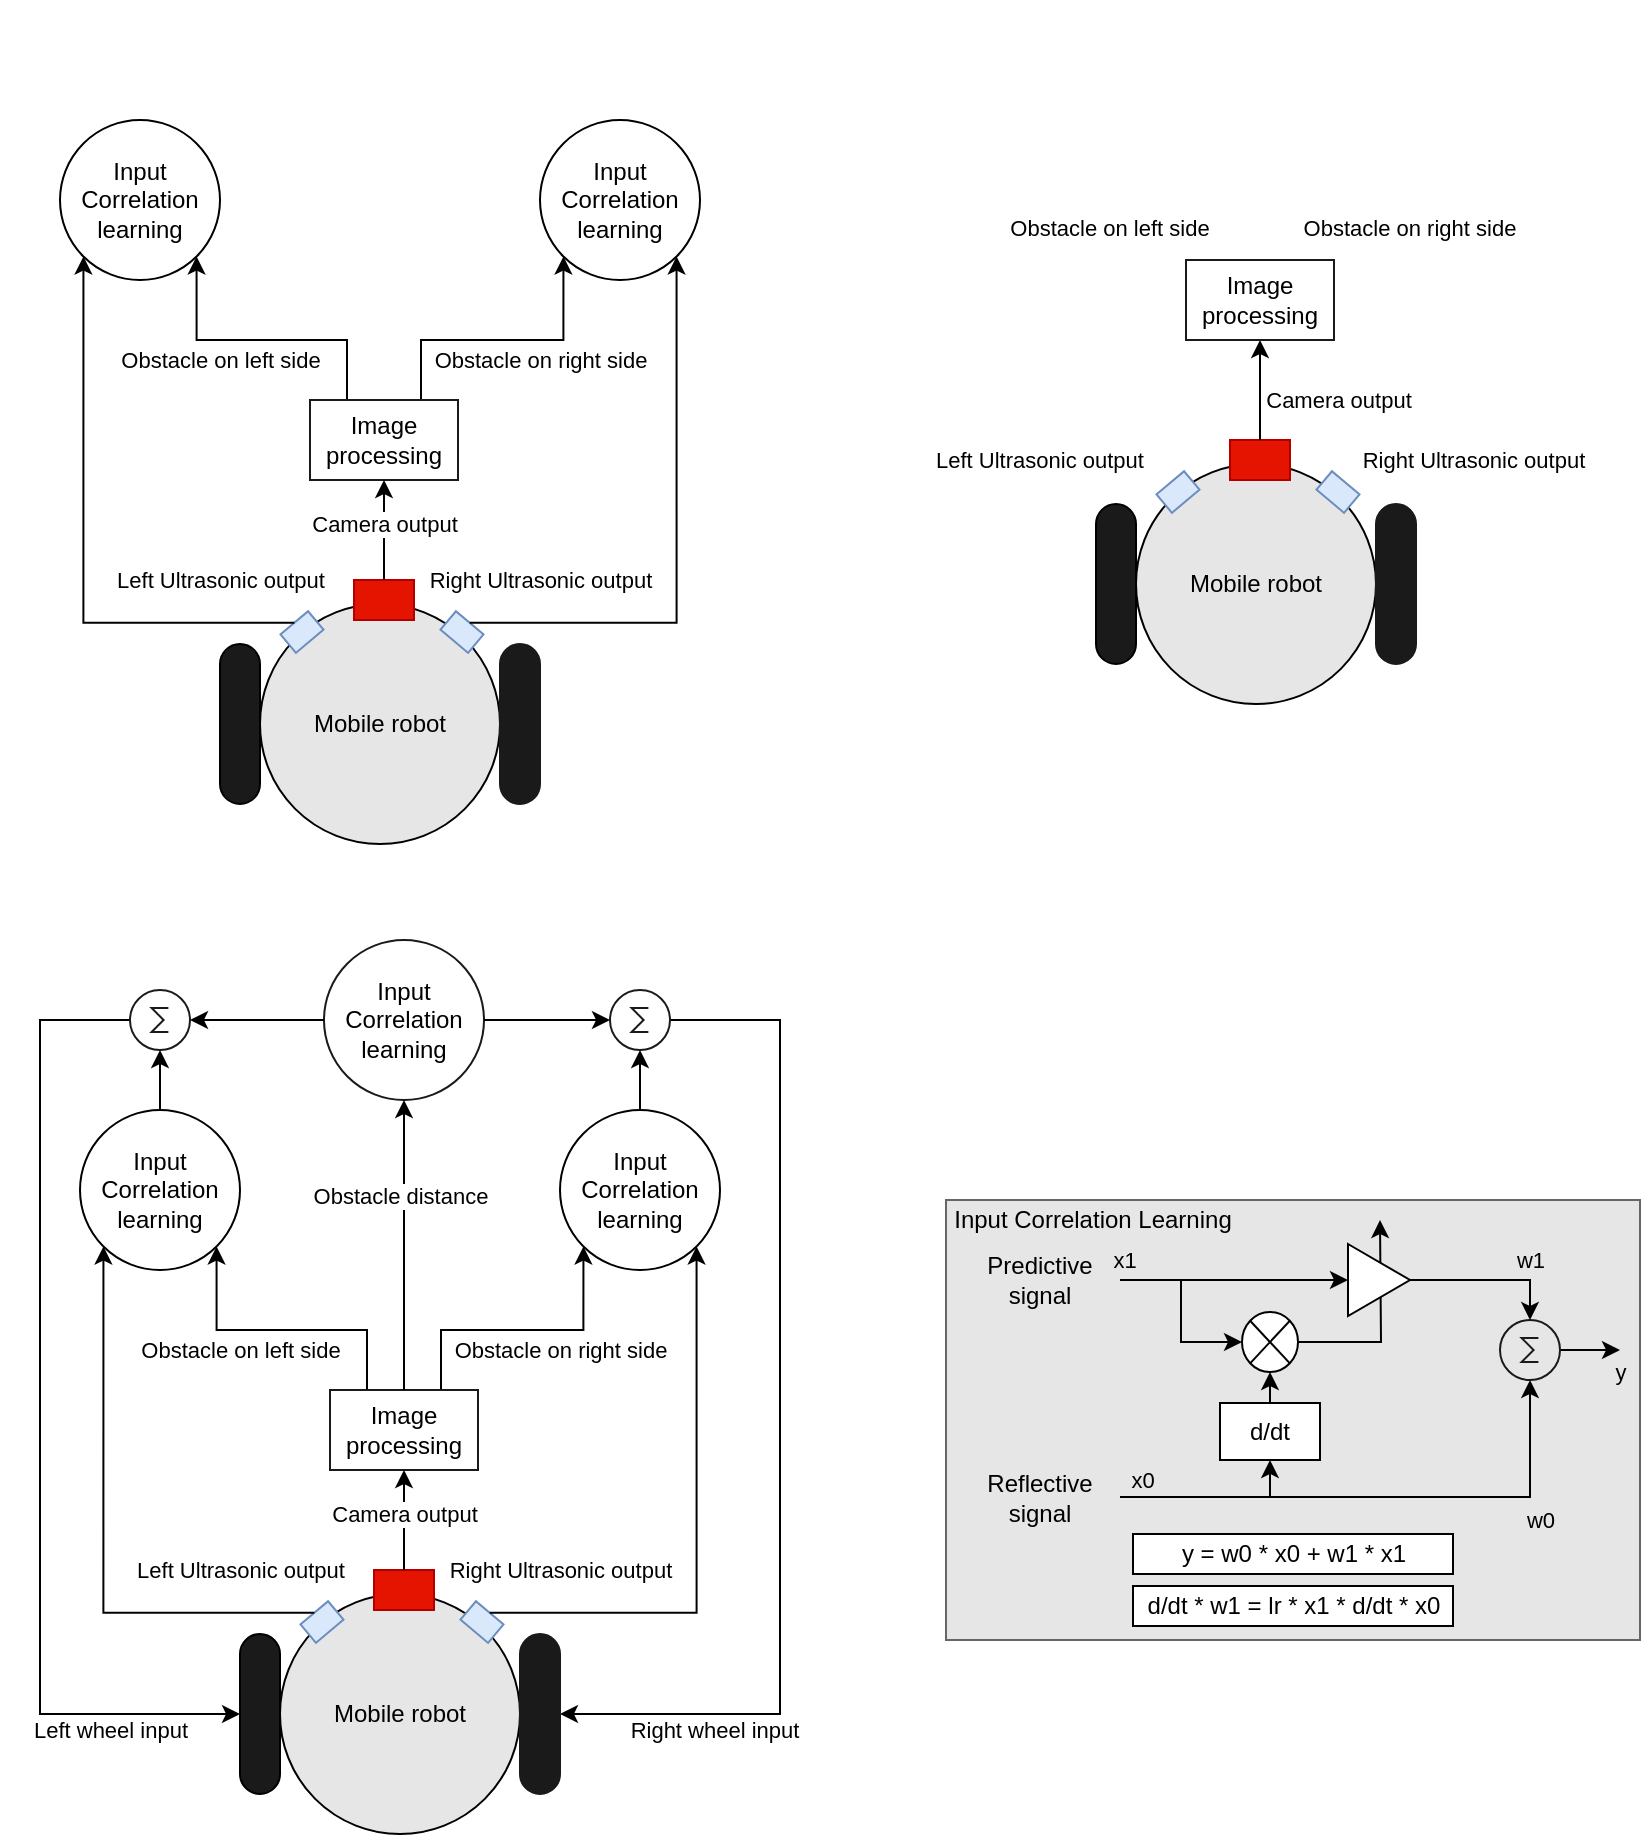 <mxfile version="13.7.9" type="device"><diagram id="PQQ7QQNT9K5ZtWagaVmf" name="Page-1"><mxGraphModel dx="1422" dy="816" grid="1" gridSize="10" guides="1" tooltips="1" connect="1" arrows="1" fold="1" page="1" pageScale="1" pageWidth="850" pageHeight="1100" math="0" shadow="0"><root><mxCell id="0"/><mxCell id="1" parent="0"/><mxCell id="y2goOt3rY5bZYUFsdDs7-67" value="" style="rounded=0;whiteSpace=wrap;html=1;fillColor=#E6E6E6;strokeColor=#666666;fontColor=#333333;" vertex="1" parent="1"><mxGeometry x="473" y="600" width="347" height="220" as="geometry"/></mxCell><mxCell id="QdhXsIBtdnqay_V3EXk9-39" value="" style="group;rotation=-180;" parent="1" vertex="1" connectable="0"><mxGeometry x="550" y="220" width="160" height="132.03" as="geometry"/></mxCell><mxCell id="QdhXsIBtdnqay_V3EXk9-40" value="Mobile robot" style="ellipse;whiteSpace=wrap;html=1;aspect=fixed;fillColor=#E6E6E6;rotation=0;" parent="QdhXsIBtdnqay_V3EXk9-39" vertex="1"><mxGeometry x="18" y="12" width="120" height="120" as="geometry"/></mxCell><mxCell id="QdhXsIBtdnqay_V3EXk9-41" value="" style="rounded=0;whiteSpace=wrap;html=1;fillColor=#e51400;rotation=-180;strokeColor=#B20000;fontColor=#ffffff;" parent="QdhXsIBtdnqay_V3EXk9-39" vertex="1"><mxGeometry x="65" width="30" height="20" as="geometry"/></mxCell><mxCell id="QdhXsIBtdnqay_V3EXk9-42" value="" style="rounded=1;whiteSpace=wrap;html=1;fillColor=#1A1A1A;rotation=-180;arcSize=50;" parent="QdhXsIBtdnqay_V3EXk9-39" vertex="1"><mxGeometry x="-2" y="32" width="20" height="80" as="geometry"/></mxCell><mxCell id="QdhXsIBtdnqay_V3EXk9-43" value="" style="rounded=1;whiteSpace=wrap;html=1;rotation=-180;fillColor=#1A1A1A;fontColor=#333333;strokeColor=#1A1A1A;arcSize=50;" parent="QdhXsIBtdnqay_V3EXk9-39" vertex="1"><mxGeometry x="138" y="32" width="20" height="80" as="geometry"/></mxCell><mxCell id="QdhXsIBtdnqay_V3EXk9-44" value="" style="rounded=0;whiteSpace=wrap;html=1;fillColor=#dae8fc;rotation=-140;strokeColor=#6c8ebf;" parent="QdhXsIBtdnqay_V3EXk9-39" vertex="1"><mxGeometry x="110" y="20" width="18" height="12.03" as="geometry"/></mxCell><mxCell id="QdhXsIBtdnqay_V3EXk9-45" value="" style="rounded=0;whiteSpace=wrap;html=1;fillColor=#dae8fc;rotation=-220;strokeColor=#6c8ebf;" parent="QdhXsIBtdnqay_V3EXk9-39" vertex="1"><mxGeometry x="30" y="20" width="18" height="12.03" as="geometry"/></mxCell><mxCell id="QdhXsIBtdnqay_V3EXk9-61" style="edgeStyle=orthogonalEdgeStyle;rounded=0;orthogonalLoop=1;jettySize=auto;html=1;exitX=0.5;exitY=1;exitDx=0;exitDy=0;entryX=0.5;entryY=1;entryDx=0;entryDy=0;" parent="1" source="QdhXsIBtdnqay_V3EXk9-41" target="QdhXsIBtdnqay_V3EXk9-63" edge="1"><mxGeometry relative="1" as="geometry"><mxPoint x="632" y="180" as="targetPoint"/></mxGeometry></mxCell><mxCell id="QdhXsIBtdnqay_V3EXk9-62" value="Camera output" style="edgeLabel;html=1;align=center;verticalAlign=middle;resizable=0;points=[];" parent="QdhXsIBtdnqay_V3EXk9-61" vertex="1" connectable="0"><mxGeometry x="0.26" y="-1" relative="1" as="geometry"><mxPoint x="38" y="11.33" as="offset"/></mxGeometry></mxCell><mxCell id="QdhXsIBtdnqay_V3EXk9-63" value="Image processing" style="rounded=0;whiteSpace=wrap;html=1;strokeColor=#1A1A1A;fillColor=none;" parent="1" vertex="1"><mxGeometry x="593" y="130" width="74" height="40" as="geometry"/></mxCell><mxCell id="QdhXsIBtdnqay_V3EXk9-65" value="&lt;meta charset=&quot;utf-8&quot;&gt;&lt;span style=&quot;color: rgb(0, 0, 0); font-family: helvetica; font-size: 11px; font-style: normal; font-weight: 400; letter-spacing: normal; text-align: center; text-indent: 0px; text-transform: none; word-spacing: 0px; background-color: rgb(255, 255, 255); display: inline; float: none;&quot;&gt;Right Ultrasonic output&lt;/span&gt;" style="text;html=1;strokeColor=none;fillColor=none;align=center;verticalAlign=middle;whiteSpace=wrap;rounded=0;" parent="1" vertex="1"><mxGeometry x="667" y="220" width="140" height="20" as="geometry"/></mxCell><mxCell id="QdhXsIBtdnqay_V3EXk9-66" value="&lt;span style=&quot;font-size: 11px ; background-color: rgb(255 , 255 , 255)&quot;&gt;Left Ultrasonic output&lt;/span&gt;" style="text;html=1;strokeColor=none;fillColor=none;align=center;verticalAlign=middle;whiteSpace=wrap;rounded=0;" parent="1" vertex="1"><mxGeometry x="460" y="220" width="120" height="20" as="geometry"/></mxCell><mxCell id="QdhXsIBtdnqay_V3EXk9-67" value="&lt;meta charset=&quot;utf-8&quot;&gt;&lt;span style=&quot;color: rgb(0, 0, 0); font-family: helvetica; font-size: 11px; font-style: normal; font-weight: 400; letter-spacing: normal; text-indent: 0px; text-transform: none; word-spacing: 0px; background-color: rgb(255, 255, 255); display: inline; float: none;&quot;&gt;Obstacle on left side&lt;/span&gt;" style="text;whiteSpace=wrap;html=1;align=center;" parent="1" vertex="1"><mxGeometry x="500" y="100" width="110" height="30" as="geometry"/></mxCell><mxCell id="QdhXsIBtdnqay_V3EXk9-68" value="&lt;span style=&quot;color: rgb(0 , 0 , 0) ; font-family: &amp;#34;helvetica&amp;#34; ; font-size: 11px ; font-style: normal ; font-weight: 400 ; letter-spacing: normal ; text-indent: 0px ; text-transform: none ; word-spacing: 0px ; background-color: rgb(255 , 255 , 255) ; display: inline ; float: none&quot;&gt;Obstacle on right side&lt;/span&gt;" style="text;whiteSpace=wrap;html=1;align=center;" parent="1" vertex="1"><mxGeometry x="650" y="100" width="110" height="30" as="geometry"/></mxCell><mxCell id="y2goOt3rY5bZYUFsdDs7-1" value="" style="group" vertex="1" connectable="0" parent="1"><mxGeometry width="370" height="422.03" as="geometry"/></mxCell><mxCell id="QdhXsIBtdnqay_V3EXk9-10" value="" style="group;rotation=-180;" parent="y2goOt3rY5bZYUFsdDs7-1" vertex="1" connectable="0"><mxGeometry x="110" y="290" width="160" height="132.03" as="geometry"/></mxCell><mxCell id="QdhXsIBtdnqay_V3EXk9-1" value="Mobile robot" style="ellipse;whiteSpace=wrap;html=1;aspect=fixed;fillColor=#E6E6E6;rotation=0;" parent="QdhXsIBtdnqay_V3EXk9-10" vertex="1"><mxGeometry x="20" y="12" width="120" height="120" as="geometry"/></mxCell><mxCell id="QdhXsIBtdnqay_V3EXk9-4" value="" style="rounded=0;whiteSpace=wrap;html=1;fillColor=#e51400;rotation=-180;strokeColor=#B20000;fontColor=#ffffff;" parent="QdhXsIBtdnqay_V3EXk9-10" vertex="1"><mxGeometry x="67" width="30" height="20" as="geometry"/></mxCell><mxCell id="QdhXsIBtdnqay_V3EXk9-5" value="" style="rounded=1;whiteSpace=wrap;html=1;fillColor=#1A1A1A;rotation=-180;arcSize=50;" parent="QdhXsIBtdnqay_V3EXk9-10" vertex="1"><mxGeometry y="32" width="20" height="80" as="geometry"/></mxCell><mxCell id="QdhXsIBtdnqay_V3EXk9-6" value="" style="rounded=1;whiteSpace=wrap;html=1;rotation=-180;fillColor=#1A1A1A;fontColor=#333333;strokeColor=#1A1A1A;arcSize=50;" parent="QdhXsIBtdnqay_V3EXk9-10" vertex="1"><mxGeometry x="140" y="32" width="20" height="80" as="geometry"/></mxCell><mxCell id="QdhXsIBtdnqay_V3EXk9-7" value="" style="rounded=0;whiteSpace=wrap;html=1;fillColor=#dae8fc;rotation=-140;strokeColor=#6c8ebf;" parent="QdhXsIBtdnqay_V3EXk9-10" vertex="1"><mxGeometry x="112" y="20" width="18" height="12.03" as="geometry"/></mxCell><mxCell id="QdhXsIBtdnqay_V3EXk9-9" value="" style="rounded=0;whiteSpace=wrap;html=1;fillColor=#dae8fc;rotation=-220;strokeColor=#6c8ebf;" parent="QdhXsIBtdnqay_V3EXk9-10" vertex="1"><mxGeometry x="32" y="20" width="18" height="12.03" as="geometry"/></mxCell><mxCell id="QdhXsIBtdnqay_V3EXk9-11" value="Input Correlation learning" style="ellipse;whiteSpace=wrap;html=1;aspect=fixed;fillColor=none;" parent="y2goOt3rY5bZYUFsdDs7-1" vertex="1"><mxGeometry x="270" y="60" width="80" height="80" as="geometry"/></mxCell><mxCell id="QdhXsIBtdnqay_V3EXk9-16" style="edgeStyle=orthogonalEdgeStyle;rounded=0;orthogonalLoop=1;jettySize=auto;html=1;exitX=0.5;exitY=1;exitDx=0;exitDy=0;entryX=1;entryY=1;entryDx=0;entryDy=0;" parent="y2goOt3rY5bZYUFsdDs7-1" source="QdhXsIBtdnqay_V3EXk9-7" target="QdhXsIBtdnqay_V3EXk9-11" edge="1"><mxGeometry relative="1" as="geometry"/></mxCell><mxCell id="QdhXsIBtdnqay_V3EXk9-23" value="Right Ultrasonic output" style="edgeLabel;html=1;align=center;verticalAlign=middle;resizable=0;points=[];" parent="QdhXsIBtdnqay_V3EXk9-16" vertex="1" connectable="0"><mxGeometry x="-0.535" y="-2" relative="1" as="geometry"><mxPoint x="-31.37" y="-23.4" as="offset"/></mxGeometry></mxCell><mxCell id="QdhXsIBtdnqay_V3EXk9-17" value="Input Correlation learning" style="ellipse;whiteSpace=wrap;html=1;aspect=fixed;fillColor=none;" parent="y2goOt3rY5bZYUFsdDs7-1" vertex="1"><mxGeometry x="30" y="60" width="80" height="80" as="geometry"/></mxCell><mxCell id="QdhXsIBtdnqay_V3EXk9-19" style="edgeStyle=orthogonalEdgeStyle;rounded=0;orthogonalLoop=1;jettySize=auto;html=1;exitX=0.5;exitY=1;exitDx=0;exitDy=0;entryX=0;entryY=1;entryDx=0;entryDy=0;" parent="y2goOt3rY5bZYUFsdDs7-1" source="QdhXsIBtdnqay_V3EXk9-9" target="QdhXsIBtdnqay_V3EXk9-17" edge="1"><mxGeometry relative="1" as="geometry"/></mxCell><mxCell id="QdhXsIBtdnqay_V3EXk9-22" value="Left Ultrasonic output" style="edgeLabel;html=1;align=center;verticalAlign=middle;resizable=0;points=[];" parent="QdhXsIBtdnqay_V3EXk9-19" vertex="1" connectable="0"><mxGeometry x="-0.569" y="1" relative="1" as="geometry"><mxPoint x="24.87" y="-22.4" as="offset"/></mxGeometry></mxCell><mxCell id="QdhXsIBtdnqay_V3EXk9-32" style="edgeStyle=orthogonalEdgeStyle;rounded=0;orthogonalLoop=1;jettySize=auto;html=1;exitX=0.75;exitY=0;exitDx=0;exitDy=0;entryX=0;entryY=1;entryDx=0;entryDy=0;" parent="y2goOt3rY5bZYUFsdDs7-1" source="QdhXsIBtdnqay_V3EXk9-30" target="QdhXsIBtdnqay_V3EXk9-11" edge="1"><mxGeometry relative="1" as="geometry"/></mxCell><mxCell id="QdhXsIBtdnqay_V3EXk9-38" value="Obstacle on right side" style="edgeLabel;html=1;align=center;verticalAlign=middle;resizable=0;points=[];" parent="QdhXsIBtdnqay_V3EXk9-32" vertex="1" connectable="0"><mxGeometry x="0.092" y="-1" relative="1" as="geometry"><mxPoint x="11.5" y="9" as="offset"/></mxGeometry></mxCell><mxCell id="QdhXsIBtdnqay_V3EXk9-33" style="edgeStyle=orthogonalEdgeStyle;rounded=0;orthogonalLoop=1;jettySize=auto;html=1;exitX=0.25;exitY=0;exitDx=0;exitDy=0;entryX=1;entryY=1;entryDx=0;entryDy=0;" parent="y2goOt3rY5bZYUFsdDs7-1" source="QdhXsIBtdnqay_V3EXk9-30" target="QdhXsIBtdnqay_V3EXk9-17" edge="1"><mxGeometry relative="1" as="geometry"/></mxCell><mxCell id="QdhXsIBtdnqay_V3EXk9-37" value="Obstacle on left side" style="edgeLabel;html=1;align=center;verticalAlign=middle;resizable=0;points=[];" parent="QdhXsIBtdnqay_V3EXk9-33" vertex="1" connectable="0"><mxGeometry x="0.062" y="1" relative="1" as="geometry"><mxPoint x="-15.5" y="9" as="offset"/></mxGeometry></mxCell><mxCell id="QdhXsIBtdnqay_V3EXk9-30" value="Image processing" style="rounded=0;whiteSpace=wrap;html=1;strokeColor=#1A1A1A;fillColor=none;" parent="y2goOt3rY5bZYUFsdDs7-1" vertex="1"><mxGeometry x="155" y="200" width="74" height="40" as="geometry"/></mxCell><mxCell id="QdhXsIBtdnqay_V3EXk9-35" style="edgeStyle=orthogonalEdgeStyle;rounded=0;orthogonalLoop=1;jettySize=auto;html=1;exitX=0.5;exitY=1;exitDx=0;exitDy=0;entryX=0.5;entryY=1;entryDx=0;entryDy=0;" parent="y2goOt3rY5bZYUFsdDs7-1" source="QdhXsIBtdnqay_V3EXk9-4" target="QdhXsIBtdnqay_V3EXk9-30" edge="1"><mxGeometry relative="1" as="geometry"/></mxCell><mxCell id="QdhXsIBtdnqay_V3EXk9-36" value="Camera output" style="edgeLabel;html=1;align=center;verticalAlign=middle;resizable=0;points=[];" parent="QdhXsIBtdnqay_V3EXk9-35" vertex="1" connectable="0"><mxGeometry x="0.26" y="-1" relative="1" as="geometry"><mxPoint x="-1" y="3.33" as="offset"/></mxGeometry></mxCell><mxCell id="y2goOt3rY5bZYUFsdDs7-2" value="" style="group" vertex="1" connectable="0" parent="1"><mxGeometry x="10" y="495" width="370" height="422.03" as="geometry"/></mxCell><mxCell id="y2goOt3rY5bZYUFsdDs7-3" value="" style="group;rotation=-180;" vertex="1" connectable="0" parent="y2goOt3rY5bZYUFsdDs7-2"><mxGeometry x="100" y="290" width="160" height="132.03" as="geometry"/></mxCell><mxCell id="y2goOt3rY5bZYUFsdDs7-4" value="Mobile robot" style="ellipse;whiteSpace=wrap;html=1;aspect=fixed;fillColor=#E6E6E6;rotation=0;" vertex="1" parent="y2goOt3rY5bZYUFsdDs7-3"><mxGeometry x="30" y="12" width="120" height="120" as="geometry"/></mxCell><mxCell id="y2goOt3rY5bZYUFsdDs7-5" value="" style="rounded=0;whiteSpace=wrap;html=1;fillColor=#e51400;rotation=-180;strokeColor=#B20000;fontColor=#ffffff;" vertex="1" parent="y2goOt3rY5bZYUFsdDs7-3"><mxGeometry x="77" width="30" height="20" as="geometry"/></mxCell><mxCell id="y2goOt3rY5bZYUFsdDs7-6" value="" style="rounded=1;whiteSpace=wrap;html=1;fillColor=#1A1A1A;rotation=-180;arcSize=50;" vertex="1" parent="y2goOt3rY5bZYUFsdDs7-3"><mxGeometry x="10" y="32" width="20" height="80" as="geometry"/></mxCell><mxCell id="y2goOt3rY5bZYUFsdDs7-8" value="" style="rounded=0;whiteSpace=wrap;html=1;fillColor=#dae8fc;rotation=-140;strokeColor=#6c8ebf;" vertex="1" parent="y2goOt3rY5bZYUFsdDs7-3"><mxGeometry x="122" y="20" width="18" height="12.03" as="geometry"/></mxCell><mxCell id="y2goOt3rY5bZYUFsdDs7-9" value="" style="rounded=0;whiteSpace=wrap;html=1;fillColor=#dae8fc;rotation=-220;strokeColor=#6c8ebf;" vertex="1" parent="y2goOt3rY5bZYUFsdDs7-3"><mxGeometry x="42" y="20" width="18" height="12.03" as="geometry"/></mxCell><mxCell id="y2goOt3rY5bZYUFsdDs7-10" style="edgeStyle=orthogonalEdgeStyle;rounded=0;orthogonalLoop=1;jettySize=auto;html=1;entryX=0;entryY=0.5;entryDx=0;entryDy=0;exitX=1;exitY=0.5;exitDx=0;exitDy=0;exitPerimeter=0;" edge="1" parent="y2goOt3rY5bZYUFsdDs7-2" source="y2goOt3rY5bZYUFsdDs7-33"><mxGeometry relative="1" as="geometry"><Array as="points"><mxPoint x="380" y="15"/><mxPoint x="380" y="362"/></Array><mxPoint x="270" y="362" as="targetPoint"/></mxGeometry></mxCell><mxCell id="y2goOt3rY5bZYUFsdDs7-11" value="Right wheel input" style="edgeLabel;html=1;align=center;verticalAlign=middle;resizable=0;points=[];" vertex="1" connectable="0" parent="y2goOt3rY5bZYUFsdDs7-10"><mxGeometry x="0.702" y="1" relative="1" as="geometry"><mxPoint y="7" as="offset"/></mxGeometry></mxCell><mxCell id="y2goOt3rY5bZYUFsdDs7-12" value="Input Correlation learning" style="ellipse;whiteSpace=wrap;html=1;aspect=fixed;fillColor=none;" vertex="1" parent="y2goOt3rY5bZYUFsdDs7-2"><mxGeometry x="270" y="60" width="80" height="80" as="geometry"/></mxCell><mxCell id="y2goOt3rY5bZYUFsdDs7-13" style="edgeStyle=orthogonalEdgeStyle;rounded=0;orthogonalLoop=1;jettySize=auto;html=1;exitX=0.5;exitY=1;exitDx=0;exitDy=0;entryX=1;entryY=1;entryDx=0;entryDy=0;" edge="1" parent="y2goOt3rY5bZYUFsdDs7-2" source="y2goOt3rY5bZYUFsdDs7-8" target="y2goOt3rY5bZYUFsdDs7-12"><mxGeometry relative="1" as="geometry"/></mxCell><mxCell id="y2goOt3rY5bZYUFsdDs7-14" value="Right Ultrasonic output" style="edgeLabel;html=1;align=center;verticalAlign=middle;resizable=0;points=[];" vertex="1" connectable="0" parent="y2goOt3rY5bZYUFsdDs7-13"><mxGeometry x="-0.535" y="-2" relative="1" as="geometry"><mxPoint x="-31.37" y="-23.4" as="offset"/></mxGeometry></mxCell><mxCell id="y2goOt3rY5bZYUFsdDs7-15" style="edgeStyle=orthogonalEdgeStyle;rounded=0;orthogonalLoop=1;jettySize=auto;html=1;entryX=1;entryY=0.5;entryDx=0;entryDy=0;exitX=0;exitY=0.5;exitDx=0;exitDy=0;exitPerimeter=0;" edge="1" parent="y2goOt3rY5bZYUFsdDs7-2" source="y2goOt3rY5bZYUFsdDs7-30"><mxGeometry relative="1" as="geometry"><Array as="points"><mxPoint x="10" y="15"/><mxPoint x="10" y="362"/></Array><mxPoint x="110" y="362" as="targetPoint"/></mxGeometry></mxCell><mxCell id="y2goOt3rY5bZYUFsdDs7-16" value="Left wheel input" style="edgeLabel;html=1;align=center;verticalAlign=middle;resizable=0;points=[];" vertex="1" connectable="0" parent="y2goOt3rY5bZYUFsdDs7-15"><mxGeometry x="0.817" y="-2" relative="1" as="geometry"><mxPoint x="-20" y="6" as="offset"/></mxGeometry></mxCell><mxCell id="y2goOt3rY5bZYUFsdDs7-17" value="Input Correlation learning" style="ellipse;whiteSpace=wrap;html=1;aspect=fixed;fillColor=none;" vertex="1" parent="y2goOt3rY5bZYUFsdDs7-2"><mxGeometry x="30" y="60" width="80" height="80" as="geometry"/></mxCell><mxCell id="y2goOt3rY5bZYUFsdDs7-18" style="edgeStyle=orthogonalEdgeStyle;rounded=0;orthogonalLoop=1;jettySize=auto;html=1;exitX=0.5;exitY=1;exitDx=0;exitDy=0;entryX=0;entryY=1;entryDx=0;entryDy=0;" edge="1" parent="y2goOt3rY5bZYUFsdDs7-2" source="y2goOt3rY5bZYUFsdDs7-9" target="y2goOt3rY5bZYUFsdDs7-17"><mxGeometry relative="1" as="geometry"/></mxCell><mxCell id="y2goOt3rY5bZYUFsdDs7-19" value="Left Ultrasonic output" style="edgeLabel;html=1;align=center;verticalAlign=middle;resizable=0;points=[];" vertex="1" connectable="0" parent="y2goOt3rY5bZYUFsdDs7-18"><mxGeometry x="-0.569" y="1" relative="1" as="geometry"><mxPoint x="24.87" y="-22.4" as="offset"/></mxGeometry></mxCell><mxCell id="y2goOt3rY5bZYUFsdDs7-20" style="edgeStyle=orthogonalEdgeStyle;rounded=0;orthogonalLoop=1;jettySize=auto;html=1;exitX=0.75;exitY=0;exitDx=0;exitDy=0;entryX=0;entryY=1;entryDx=0;entryDy=0;" edge="1" parent="y2goOt3rY5bZYUFsdDs7-2" source="y2goOt3rY5bZYUFsdDs7-24" target="y2goOt3rY5bZYUFsdDs7-12"><mxGeometry relative="1" as="geometry"/></mxCell><mxCell id="y2goOt3rY5bZYUFsdDs7-21" value="Obstacle on right side" style="edgeLabel;html=1;align=center;verticalAlign=middle;resizable=0;points=[];" vertex="1" connectable="0" parent="y2goOt3rY5bZYUFsdDs7-20"><mxGeometry x="0.092" y="-1" relative="1" as="geometry"><mxPoint x="11.5" y="9" as="offset"/></mxGeometry></mxCell><mxCell id="y2goOt3rY5bZYUFsdDs7-22" style="edgeStyle=orthogonalEdgeStyle;rounded=0;orthogonalLoop=1;jettySize=auto;html=1;exitX=0.25;exitY=0;exitDx=0;exitDy=0;entryX=1;entryY=1;entryDx=0;entryDy=0;" edge="1" parent="y2goOt3rY5bZYUFsdDs7-2" source="y2goOt3rY5bZYUFsdDs7-24" target="y2goOt3rY5bZYUFsdDs7-17"><mxGeometry relative="1" as="geometry"/></mxCell><mxCell id="y2goOt3rY5bZYUFsdDs7-23" value="Obstacle on left side" style="edgeLabel;html=1;align=center;verticalAlign=middle;resizable=0;points=[];" vertex="1" connectable="0" parent="y2goOt3rY5bZYUFsdDs7-22"><mxGeometry x="0.062" y="1" relative="1" as="geometry"><mxPoint x="-15.5" y="9" as="offset"/></mxGeometry></mxCell><mxCell id="y2goOt3rY5bZYUFsdDs7-24" value="Image processing" style="rounded=0;whiteSpace=wrap;html=1;strokeColor=#1A1A1A;fillColor=none;" vertex="1" parent="y2goOt3rY5bZYUFsdDs7-2"><mxGeometry x="155" y="200" width="74" height="40" as="geometry"/></mxCell><mxCell id="y2goOt3rY5bZYUFsdDs7-25" style="edgeStyle=orthogonalEdgeStyle;rounded=0;orthogonalLoop=1;jettySize=auto;html=1;exitX=0.5;exitY=1;exitDx=0;exitDy=0;entryX=0.5;entryY=1;entryDx=0;entryDy=0;" edge="1" parent="y2goOt3rY5bZYUFsdDs7-2" source="y2goOt3rY5bZYUFsdDs7-5" target="y2goOt3rY5bZYUFsdDs7-24"><mxGeometry relative="1" as="geometry"/></mxCell><mxCell id="y2goOt3rY5bZYUFsdDs7-26" value="Camera output" style="edgeLabel;html=1;align=center;verticalAlign=middle;resizable=0;points=[];" vertex="1" connectable="0" parent="y2goOt3rY5bZYUFsdDs7-25"><mxGeometry x="0.26" y="-1" relative="1" as="geometry"><mxPoint x="-1" y="3.33" as="offset"/></mxGeometry></mxCell><mxCell id="y2goOt3rY5bZYUFsdDs7-27" value="Input Correlation learning" style="ellipse;whiteSpace=wrap;html=1;aspect=fixed;strokeColor=#1A1A1A;fillColor=none;align=center;" vertex="1" parent="y2goOt3rY5bZYUFsdDs7-2"><mxGeometry x="152" y="-25" width="80" height="80" as="geometry"/></mxCell><mxCell id="y2goOt3rY5bZYUFsdDs7-28" style="edgeStyle=orthogonalEdgeStyle;rounded=0;orthogonalLoop=1;jettySize=auto;html=1;exitX=0.5;exitY=0;exitDx=0;exitDy=0;entryX=0.5;entryY=1;entryDx=0;entryDy=0;" edge="1" parent="y2goOt3rY5bZYUFsdDs7-2" source="y2goOt3rY5bZYUFsdDs7-24" target="y2goOt3rY5bZYUFsdDs7-27"><mxGeometry relative="1" as="geometry"/></mxCell><mxCell id="y2goOt3rY5bZYUFsdDs7-29" value="Obstacle distance" style="edgeLabel;html=1;align=center;verticalAlign=middle;resizable=0;points=[];" vertex="1" connectable="0" parent="y2goOt3rY5bZYUFsdDs7-28"><mxGeometry x="0.285" y="-1" relative="1" as="geometry"><mxPoint x="-3" y="-4.33" as="offset"/></mxGeometry></mxCell><mxCell id="y2goOt3rY5bZYUFsdDs7-30" value="" style="verticalLabelPosition=bottom;shadow=0;dashed=0;align=center;html=1;verticalAlign=top;shape=mxgraph.electrical.abstract.sum;strokeColor=#1A1A1A;fillColor=none;" vertex="1" parent="y2goOt3rY5bZYUFsdDs7-2"><mxGeometry x="55" width="30" height="30" as="geometry"/></mxCell><mxCell id="y2goOt3rY5bZYUFsdDs7-31" style="edgeStyle=orthogonalEdgeStyle;rounded=0;orthogonalLoop=1;jettySize=auto;html=1;exitX=0.5;exitY=0;exitDx=0;exitDy=0;entryX=0.5;entryY=1;entryDx=0;entryDy=0;entryPerimeter=0;" edge="1" parent="y2goOt3rY5bZYUFsdDs7-2" source="y2goOt3rY5bZYUFsdDs7-17" target="y2goOt3rY5bZYUFsdDs7-30"><mxGeometry relative="1" as="geometry"/></mxCell><mxCell id="y2goOt3rY5bZYUFsdDs7-32" style="edgeStyle=orthogonalEdgeStyle;rounded=0;orthogonalLoop=1;jettySize=auto;html=1;exitX=0;exitY=0.5;exitDx=0;exitDy=0;entryX=1;entryY=0.5;entryDx=0;entryDy=0;entryPerimeter=0;" edge="1" parent="y2goOt3rY5bZYUFsdDs7-2" source="y2goOt3rY5bZYUFsdDs7-27" target="y2goOt3rY5bZYUFsdDs7-30"><mxGeometry relative="1" as="geometry"/></mxCell><mxCell id="y2goOt3rY5bZYUFsdDs7-33" value="" style="verticalLabelPosition=bottom;shadow=0;dashed=0;align=center;html=1;verticalAlign=top;shape=mxgraph.electrical.abstract.sum;strokeColor=#1A1A1A;fillColor=none;" vertex="1" parent="y2goOt3rY5bZYUFsdDs7-2"><mxGeometry x="295" width="30" height="30" as="geometry"/></mxCell><mxCell id="y2goOt3rY5bZYUFsdDs7-34" style="edgeStyle=orthogonalEdgeStyle;rounded=0;orthogonalLoop=1;jettySize=auto;html=1;exitX=0.5;exitY=0;exitDx=0;exitDy=0;entryX=0.5;entryY=1;entryDx=0;entryDy=0;entryPerimeter=0;" edge="1" parent="y2goOt3rY5bZYUFsdDs7-2" source="y2goOt3rY5bZYUFsdDs7-12" target="y2goOt3rY5bZYUFsdDs7-33"><mxGeometry relative="1" as="geometry"/></mxCell><mxCell id="y2goOt3rY5bZYUFsdDs7-35" style="edgeStyle=orthogonalEdgeStyle;rounded=0;orthogonalLoop=1;jettySize=auto;html=1;exitX=1;exitY=0.5;exitDx=0;exitDy=0;entryX=0;entryY=0.5;entryDx=0;entryDy=0;entryPerimeter=0;" edge="1" parent="y2goOt3rY5bZYUFsdDs7-2" source="y2goOt3rY5bZYUFsdDs7-27" target="y2goOt3rY5bZYUFsdDs7-33"><mxGeometry relative="1" as="geometry"/></mxCell><mxCell id="y2goOt3rY5bZYUFsdDs7-7" value="" style="rounded=1;whiteSpace=wrap;html=1;rotation=-180;fillColor=#1A1A1A;fontColor=#333333;strokeColor=#1A1A1A;arcSize=50;" vertex="1" parent="y2goOt3rY5bZYUFsdDs7-2"><mxGeometry x="250" y="322" width="20" height="80" as="geometry"/></mxCell><mxCell id="y2goOt3rY5bZYUFsdDs7-63" style="edgeStyle=orthogonalEdgeStyle;rounded=0;orthogonalLoop=1;jettySize=auto;html=1;exitX=1;exitY=0.5;exitDx=0;exitDy=0;exitPerimeter=0;" edge="1" parent="1" source="y2goOt3rY5bZYUFsdDs7-44"><mxGeometry relative="1" as="geometry"><mxPoint x="810" y="675" as="targetPoint"/><mxPoint x="793" y="675" as="sourcePoint"/><Array as="points"><mxPoint x="790" y="675"/><mxPoint x="790" y="675"/></Array></mxGeometry></mxCell><mxCell id="y2goOt3rY5bZYUFsdDs7-76" value="y" style="edgeLabel;html=1;align=center;verticalAlign=middle;resizable=0;points=[];labelBackgroundColor=#E6E6E6;" vertex="1" connectable="0" parent="y2goOt3rY5bZYUFsdDs7-63"><mxGeometry x="-0.382" y="1" relative="1" as="geometry"><mxPoint x="20.5" y="12.01" as="offset"/></mxGeometry></mxCell><mxCell id="y2goOt3rY5bZYUFsdDs7-44" value="" style="verticalLabelPosition=bottom;shadow=0;dashed=0;align=center;html=1;verticalAlign=top;shape=mxgraph.electrical.abstract.sum;strokeColor=#1A1A1A;fillColor=none;" vertex="1" parent="1"><mxGeometry x="750" y="660" width="30" height="30" as="geometry"/></mxCell><mxCell id="y2goOt3rY5bZYUFsdDs7-58" style="edgeStyle=orthogonalEdgeStyle;rounded=0;orthogonalLoop=1;jettySize=auto;html=1;" edge="1" parent="1" source="y2goOt3rY5bZYUFsdDs7-47" target="y2goOt3rY5bZYUFsdDs7-52"><mxGeometry relative="1" as="geometry"/></mxCell><mxCell id="y2goOt3rY5bZYUFsdDs7-60" style="edgeStyle=orthogonalEdgeStyle;rounded=0;orthogonalLoop=1;jettySize=auto;html=1;exitX=1;exitY=0.5;exitDx=0;exitDy=0;entryX=0;entryY=0.5;entryDx=0;entryDy=0;" edge="1" parent="1" source="y2goOt3rY5bZYUFsdDs7-47" target="y2goOt3rY5bZYUFsdDs7-59"><mxGeometry relative="1" as="geometry"/></mxCell><mxCell id="y2goOt3rY5bZYUFsdDs7-74" value="x1" style="edgeLabel;html=1;align=center;verticalAlign=middle;resizable=0;points=[];labelBackgroundColor=#E6E6E6;" vertex="1" connectable="0" parent="y2goOt3rY5bZYUFsdDs7-60"><mxGeometry x="-0.806" y="1" relative="1" as="geometry"><mxPoint x="-9.5" y="-9" as="offset"/></mxGeometry></mxCell><mxCell id="y2goOt3rY5bZYUFsdDs7-47" value="Predictive signal" style="text;html=1;strokeColor=none;fillColor=none;align=center;verticalAlign=middle;whiteSpace=wrap;rounded=0;" vertex="1" parent="1"><mxGeometry x="480" y="620" width="80" height="40" as="geometry"/></mxCell><mxCell id="y2goOt3rY5bZYUFsdDs7-53" style="edgeStyle=orthogonalEdgeStyle;rounded=0;orthogonalLoop=1;jettySize=auto;html=1;exitX=1;exitY=0.5;exitDx=0;exitDy=0;entryX=0.5;entryY=1;entryDx=0;entryDy=0;entryPerimeter=0;" edge="1" parent="1" source="y2goOt3rY5bZYUFsdDs7-48" target="y2goOt3rY5bZYUFsdDs7-44"><mxGeometry relative="1" as="geometry"/></mxCell><mxCell id="y2goOt3rY5bZYUFsdDs7-72" value="w0" style="edgeLabel;html=1;align=center;verticalAlign=middle;resizable=0;points=[];labelBackgroundColor=#E6E6E6;" vertex="1" connectable="0" parent="y2goOt3rY5bZYUFsdDs7-53"><mxGeometry x="0.294" relative="1" as="geometry"><mxPoint x="39.5" y="11.5" as="offset"/></mxGeometry></mxCell><mxCell id="y2goOt3rY5bZYUFsdDs7-57" style="edgeStyle=orthogonalEdgeStyle;rounded=0;orthogonalLoop=1;jettySize=auto;html=1;exitX=1;exitY=0.5;exitDx=0;exitDy=0;entryX=0.5;entryY=1;entryDx=0;entryDy=0;" edge="1" parent="1" source="y2goOt3rY5bZYUFsdDs7-48" target="y2goOt3rY5bZYUFsdDs7-51"><mxGeometry relative="1" as="geometry"><Array as="points"><mxPoint x="635" y="749"/></Array></mxGeometry></mxCell><mxCell id="y2goOt3rY5bZYUFsdDs7-73" value="x0" style="edgeLabel;html=1;align=center;verticalAlign=middle;resizable=0;points=[];labelBackgroundColor=#E6E6E6;" vertex="1" connectable="0" parent="y2goOt3rY5bZYUFsdDs7-57"><mxGeometry x="-0.512" y="1" relative="1" as="geometry"><mxPoint x="-12.5" y="-7.5" as="offset"/></mxGeometry></mxCell><mxCell id="y2goOt3rY5bZYUFsdDs7-48" value="Reflective signal" style="text;html=1;strokeColor=none;fillColor=none;align=center;verticalAlign=middle;whiteSpace=wrap;rounded=0;" vertex="1" parent="1"><mxGeometry x="480" y="730" width="80" height="37" as="geometry"/></mxCell><mxCell id="y2goOt3rY5bZYUFsdDs7-55" style="edgeStyle=orthogonalEdgeStyle;rounded=0;orthogonalLoop=1;jettySize=auto;html=1;exitX=0.5;exitY=0;exitDx=0;exitDy=0;entryX=0.5;entryY=1;entryDx=0;entryDy=0;" edge="1" parent="1" source="y2goOt3rY5bZYUFsdDs7-51" target="y2goOt3rY5bZYUFsdDs7-52"><mxGeometry relative="1" as="geometry"/></mxCell><mxCell id="y2goOt3rY5bZYUFsdDs7-51" value="d/dt" style="rounded=0;whiteSpace=wrap;html=1;" vertex="1" parent="1"><mxGeometry x="610" y="701.5" width="50" height="28.5" as="geometry"/></mxCell><mxCell id="y2goOt3rY5bZYUFsdDs7-61" style="edgeStyle=orthogonalEdgeStyle;rounded=0;orthogonalLoop=1;jettySize=auto;html=1;exitX=1;exitY=0.5;exitDx=0;exitDy=0;" edge="1" parent="1" source="y2goOt3rY5bZYUFsdDs7-52"><mxGeometry relative="1" as="geometry"><mxPoint x="690" y="610" as="targetPoint"/></mxGeometry></mxCell><mxCell id="y2goOt3rY5bZYUFsdDs7-52" value="" style="shape=sumEllipse;perimeter=ellipsePerimeter;whiteSpace=wrap;html=1;backgroundOutline=1;" vertex="1" parent="1"><mxGeometry x="621" y="656.01" width="28" height="30" as="geometry"/></mxCell><mxCell id="y2goOt3rY5bZYUFsdDs7-62" style="edgeStyle=orthogonalEdgeStyle;rounded=0;orthogonalLoop=1;jettySize=auto;html=1;exitX=1;exitY=0.5;exitDx=0;exitDy=0;entryX=0.5;entryY=0;entryDx=0;entryDy=0;entryPerimeter=0;" edge="1" parent="1" source="y2goOt3rY5bZYUFsdDs7-59" target="y2goOt3rY5bZYUFsdDs7-44"><mxGeometry relative="1" as="geometry"/></mxCell><mxCell id="y2goOt3rY5bZYUFsdDs7-75" value="w1" style="edgeLabel;html=1;align=center;verticalAlign=middle;resizable=0;points=[];labelBackgroundColor=#E6E6E6;" vertex="1" connectable="0" parent="y2goOt3rY5bZYUFsdDs7-62"><mxGeometry x="-0.037" y="1" relative="1" as="geometry"><mxPoint x="21.5" y="-9" as="offset"/></mxGeometry></mxCell><mxCell id="y2goOt3rY5bZYUFsdDs7-59" value="" style="triangle;whiteSpace=wrap;html=1;" vertex="1" parent="1"><mxGeometry x="674" y="622" width="31" height="36" as="geometry"/></mxCell><mxCell id="y2goOt3rY5bZYUFsdDs7-69" value="y = w0 * x0 + w1 * x1" style="rounded=0;whiteSpace=wrap;html=1;" vertex="1" parent="1"><mxGeometry x="566.5" y="767" width="160" height="20" as="geometry"/></mxCell><mxCell id="y2goOt3rY5bZYUFsdDs7-71" value="d/dt * w1 = lr * x1 * d/dt * x0" style="rounded=0;whiteSpace=wrap;html=1;" vertex="1" parent="1"><mxGeometry x="566.5" y="793" width="160" height="20" as="geometry"/></mxCell><mxCell id="y2goOt3rY5bZYUFsdDs7-77" value="Input Correlation Learning" style="text;html=1;strokeColor=none;fillColor=none;align=center;verticalAlign=middle;whiteSpace=wrap;rounded=0;labelBackgroundColor=#E6E6E6;" vertex="1" parent="1"><mxGeometry x="473" y="600" width="147" height="20" as="geometry"/></mxCell></root></mxGraphModel></diagram></mxfile>